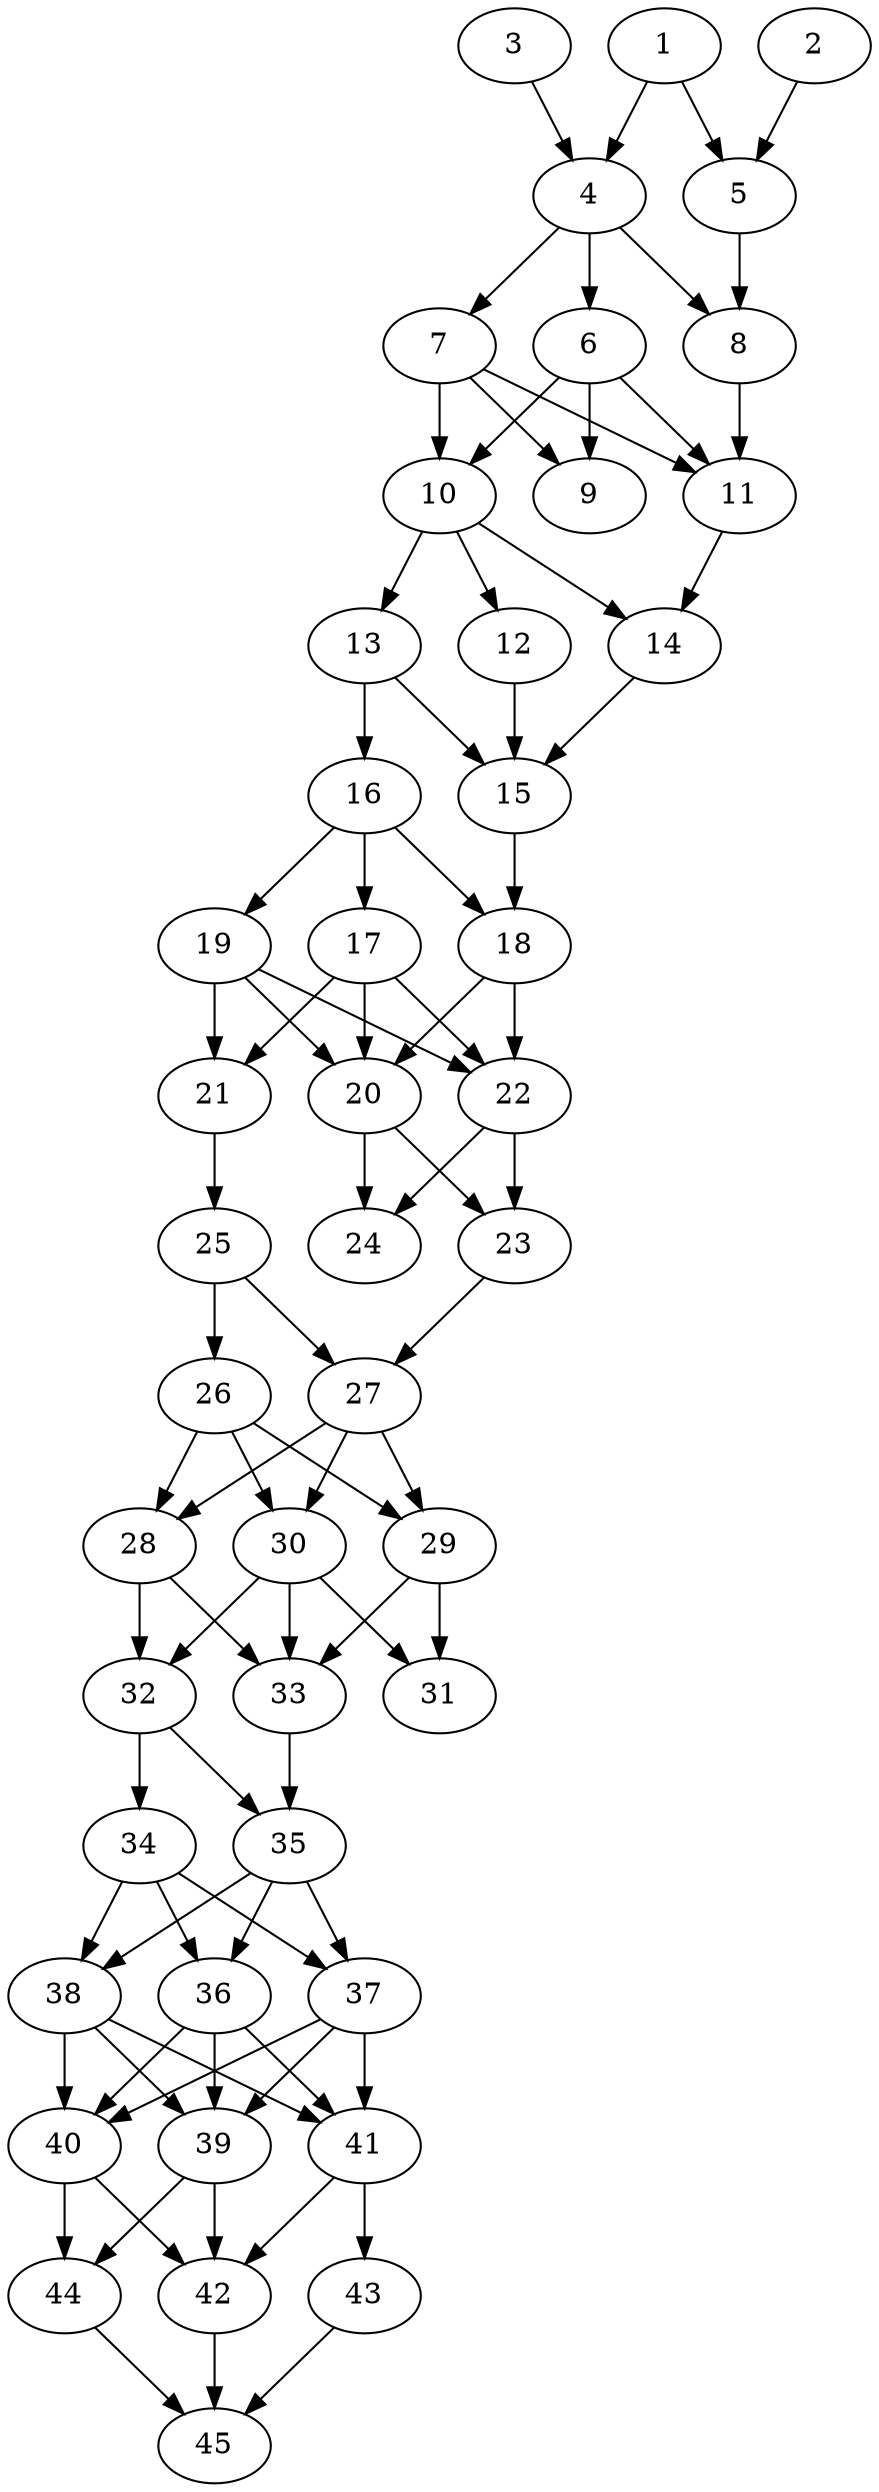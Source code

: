 // DAG automatically generated by daggen at Thu Oct  3 14:07:24 2019
// ./daggen --dot -n 45 --ccr 0.5 --fat 0.3 --regular 0.9 --density 0.9 --mindata 5242880 --maxdata 52428800 
digraph G {
  1 [size="98379776", alpha="0.09", expect_size="49189888"] 
  1 -> 4 [size ="49189888"]
  1 -> 5 [size ="49189888"]
  2 [size="52342784", alpha="0.11", expect_size="26171392"] 
  2 -> 5 [size ="26171392"]
  3 [size="42553344", alpha="0.19", expect_size="21276672"] 
  3 -> 4 [size ="21276672"]
  4 [size="11251712", alpha="0.13", expect_size="5625856"] 
  4 -> 6 [size ="5625856"]
  4 -> 7 [size ="5625856"]
  4 -> 8 [size ="5625856"]
  5 [size="77637632", alpha="0.06", expect_size="38818816"] 
  5 -> 8 [size ="38818816"]
  6 [size="19363840", alpha="0.03", expect_size="9681920"] 
  6 -> 9 [size ="9681920"]
  6 -> 10 [size ="9681920"]
  6 -> 11 [size ="9681920"]
  7 [size="78039040", alpha="0.19", expect_size="39019520"] 
  7 -> 9 [size ="39019520"]
  7 -> 10 [size ="39019520"]
  7 -> 11 [size ="39019520"]
  8 [size="62574592", alpha="0.06", expect_size="31287296"] 
  8 -> 11 [size ="31287296"]
  9 [size="40214528", alpha="0.13", expect_size="20107264"] 
  10 [size="28663808", alpha="0.06", expect_size="14331904"] 
  10 -> 12 [size ="14331904"]
  10 -> 13 [size ="14331904"]
  10 -> 14 [size ="14331904"]
  11 [size="85471232", alpha="0.12", expect_size="42735616"] 
  11 -> 14 [size ="42735616"]
  12 [size="32073728", alpha="0.07", expect_size="16036864"] 
  12 -> 15 [size ="16036864"]
  13 [size="84203520", alpha="0.01", expect_size="42101760"] 
  13 -> 15 [size ="42101760"]
  13 -> 16 [size ="42101760"]
  14 [size="79613952", alpha="0.13", expect_size="39806976"] 
  14 -> 15 [size ="39806976"]
  15 [size="46718976", alpha="0.05", expect_size="23359488"] 
  15 -> 18 [size ="23359488"]
  16 [size="73531392", alpha="0.08", expect_size="36765696"] 
  16 -> 17 [size ="36765696"]
  16 -> 18 [size ="36765696"]
  16 -> 19 [size ="36765696"]
  17 [size="86775808", alpha="0.18", expect_size="43387904"] 
  17 -> 20 [size ="43387904"]
  17 -> 21 [size ="43387904"]
  17 -> 22 [size ="43387904"]
  18 [size="80482304", alpha="0.19", expect_size="40241152"] 
  18 -> 20 [size ="40241152"]
  18 -> 22 [size ="40241152"]
  19 [size="13305856", alpha="0.20", expect_size="6652928"] 
  19 -> 20 [size ="6652928"]
  19 -> 21 [size ="6652928"]
  19 -> 22 [size ="6652928"]
  20 [size="72550400", alpha="0.20", expect_size="36275200"] 
  20 -> 23 [size ="36275200"]
  20 -> 24 [size ="36275200"]
  21 [size="98506752", alpha="0.19", expect_size="49253376"] 
  21 -> 25 [size ="49253376"]
  22 [size="60669952", alpha="0.06", expect_size="30334976"] 
  22 -> 23 [size ="30334976"]
  22 -> 24 [size ="30334976"]
  23 [size="95045632", alpha="0.01", expect_size="47522816"] 
  23 -> 27 [size ="47522816"]
  24 [size="99977216", alpha="0.15", expect_size="49988608"] 
  25 [size="65517568", alpha="0.04", expect_size="32758784"] 
  25 -> 26 [size ="32758784"]
  25 -> 27 [size ="32758784"]
  26 [size="86929408", alpha="0.15", expect_size="43464704"] 
  26 -> 28 [size ="43464704"]
  26 -> 29 [size ="43464704"]
  26 -> 30 [size ="43464704"]
  27 [size="32018432", alpha="0.20", expect_size="16009216"] 
  27 -> 28 [size ="16009216"]
  27 -> 29 [size ="16009216"]
  27 -> 30 [size ="16009216"]
  28 [size="22169600", alpha="0.16", expect_size="11084800"] 
  28 -> 32 [size ="11084800"]
  28 -> 33 [size ="11084800"]
  29 [size="18204672", alpha="0.18", expect_size="9102336"] 
  29 -> 31 [size ="9102336"]
  29 -> 33 [size ="9102336"]
  30 [size="17731584", alpha="0.04", expect_size="8865792"] 
  30 -> 31 [size ="8865792"]
  30 -> 32 [size ="8865792"]
  30 -> 33 [size ="8865792"]
  31 [size="17707008", alpha="0.06", expect_size="8853504"] 
  32 [size="11653120", alpha="0.13", expect_size="5826560"] 
  32 -> 34 [size ="5826560"]
  32 -> 35 [size ="5826560"]
  33 [size="41426944", alpha="0.15", expect_size="20713472"] 
  33 -> 35 [size ="20713472"]
  34 [size="44726272", alpha="0.12", expect_size="22363136"] 
  34 -> 36 [size ="22363136"]
  34 -> 37 [size ="22363136"]
  34 -> 38 [size ="22363136"]
  35 [size="22317056", alpha="0.17", expect_size="11158528"] 
  35 -> 36 [size ="11158528"]
  35 -> 37 [size ="11158528"]
  35 -> 38 [size ="11158528"]
  36 [size="41351168", alpha="0.15", expect_size="20675584"] 
  36 -> 39 [size ="20675584"]
  36 -> 40 [size ="20675584"]
  36 -> 41 [size ="20675584"]
  37 [size="16338944", alpha="0.09", expect_size="8169472"] 
  37 -> 39 [size ="8169472"]
  37 -> 40 [size ="8169472"]
  37 -> 41 [size ="8169472"]
  38 [size="14831616", alpha="0.18", expect_size="7415808"] 
  38 -> 39 [size ="7415808"]
  38 -> 40 [size ="7415808"]
  38 -> 41 [size ="7415808"]
  39 [size="88920064", alpha="0.07", expect_size="44460032"] 
  39 -> 42 [size ="44460032"]
  39 -> 44 [size ="44460032"]
  40 [size="79593472", alpha="0.10", expect_size="39796736"] 
  40 -> 42 [size ="39796736"]
  40 -> 44 [size ="39796736"]
  41 [size="99397632", alpha="0.11", expect_size="49698816"] 
  41 -> 42 [size ="49698816"]
  41 -> 43 [size ="49698816"]
  42 [size="34580480", alpha="0.03", expect_size="17290240"] 
  42 -> 45 [size ="17290240"]
  43 [size="95469568", alpha="0.13", expect_size="47734784"] 
  43 -> 45 [size ="47734784"]
  44 [size="72669184", alpha="0.02", expect_size="36334592"] 
  44 -> 45 [size ="36334592"]
  45 [size="35309568", alpha="0.03", expect_size="17654784"] 
}
